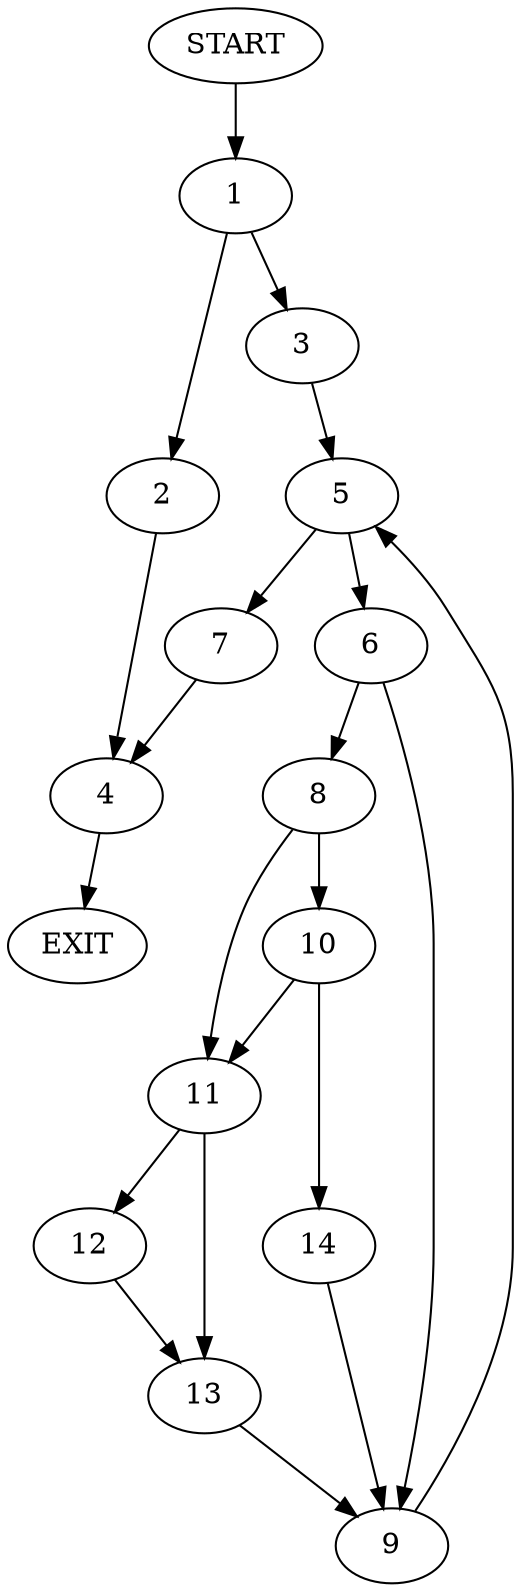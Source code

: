 digraph {
0 [label="START"]
15 [label="EXIT"]
0 -> 1
1 -> 2
1 -> 3
2 -> 4
3 -> 5
4 -> 15
5 -> 6
5 -> 7
7 -> 4
6 -> 8
6 -> 9
8 -> 10
8 -> 11
9 -> 5
11 -> 12
11 -> 13
10 -> 14
10 -> 11
14 -> 9
13 -> 9
12 -> 13
}
